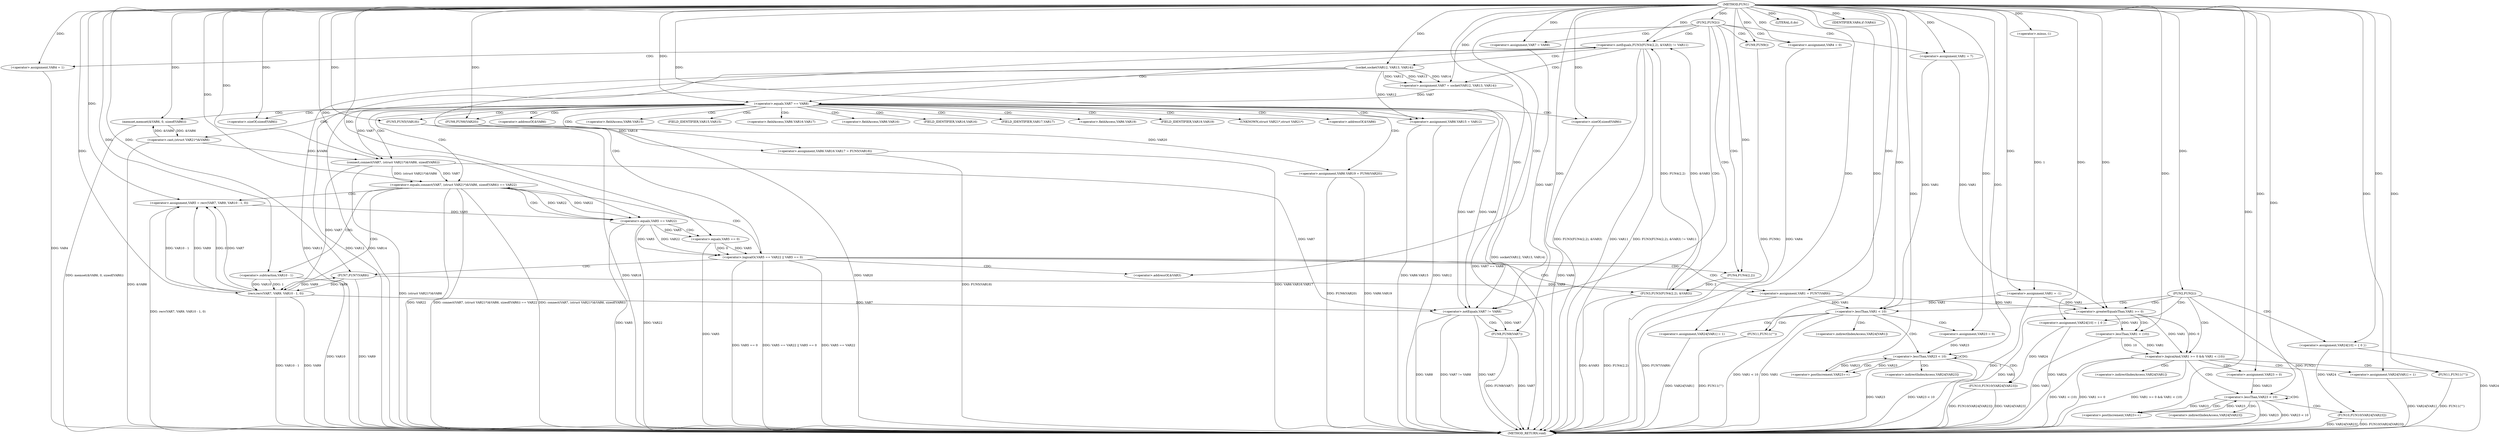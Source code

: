 digraph FUN1 {  
"1000100" [label = "(METHOD,FUN1)" ]
"1000304" [label = "(METHOD_RETURN,void)" ]
"1000103" [label = "(<operator>.assignment,VAR1 = -1)" ]
"1000105" [label = "(<operator>.minus,-1)" ]
"1000108" [label = "(FUN2,FUN2())" ]
"1000113" [label = "(<operator>.assignment,VAR4 = 0)" ]
"1000119" [label = "(<operator>.assignment,VAR7 = VAR8)" ]
"1000126" [label = "(<operator>.notEquals,FUN3(FUN4(2,2), &VAR3) != VAR11)" ]
"1000127" [label = "(FUN3,FUN3(FUN4(2,2), &VAR3))" ]
"1000128" [label = "(FUN4,FUN4(2,2))" ]
"1000136" [label = "(<operator>.assignment,VAR4 = 1)" ]
"1000139" [label = "(<operator>.assignment,VAR7 = socket(VAR12, VAR13, VAR14))" ]
"1000141" [label = "(socket,socket(VAR12, VAR13, VAR14))" ]
"1000146" [label = "(<operator>.equals,VAR7 == VAR8)" ]
"1000151" [label = "(memset,memset(&VAR6, 0, sizeof(VAR6)))" ]
"1000155" [label = "(<operator>.sizeOf,sizeof(VAR6))" ]
"1000157" [label = "(<operator>.assignment,VAR6.VAR15 = VAR12)" ]
"1000162" [label = "(<operator>.assignment,VAR6.VAR16.VAR17 = FUN5(VAR18))" ]
"1000168" [label = "(FUN5,FUN5(VAR18))" ]
"1000170" [label = "(<operator>.assignment,VAR6.VAR19 = FUN6(VAR20))" ]
"1000174" [label = "(FUN6,FUN6(VAR20))" ]
"1000177" [label = "(<operator>.equals,connect(VAR7, (struct VAR21*)&VAR6, sizeof(VAR6)) == VAR22)" ]
"1000178" [label = "(connect,connect(VAR7, (struct VAR21*)&VAR6, sizeof(VAR6)))" ]
"1000180" [label = "(<operator>.cast,(struct VAR21*)&VAR6)" ]
"1000184" [label = "(<operator>.sizeOf,sizeof(VAR6))" ]
"1000189" [label = "(<operator>.assignment,VAR5 = recv(VAR7, VAR9, VAR10 - 1, 0))" ]
"1000191" [label = "(recv,recv(VAR7, VAR9, VAR10 - 1, 0))" ]
"1000194" [label = "(<operator>.subtraction,VAR10 - 1)" ]
"1000199" [label = "(<operator>.logicalOr,VAR5 == VAR22 || VAR5 == 0)" ]
"1000200" [label = "(<operator>.equals,VAR5 == VAR22)" ]
"1000203" [label = "(<operator>.equals,VAR5 == 0)" ]
"1000208" [label = "(<operator>.assignment,VAR1 = FUN7(VAR9))" ]
"1000210" [label = "(FUN7,FUN7(VAR9))" ]
"1000212" [label = "(LITERAL,0,do)" ]
"1000214" [label = "(<operator>.notEquals,VAR7 != VAR8)" ]
"1000218" [label = "(FUN8,FUN8(VAR7))" ]
"1000221" [label = "(IDENTIFIER,VAR4,if (VAR4))" ]
"1000223" [label = "(FUN9,FUN9())" ]
"1000226" [label = "(<operator>.assignment,VAR1 = 7)" ]
"1000230" [label = "(FUN2,FUN2())" ]
"1000235" [label = "(<operator>.assignment,VAR24[10] = { 0 })" ]
"1000238" [label = "(<operator>.lessThan,VAR1 < 10)" ]
"1000242" [label = "(<operator>.assignment,VAR24[VAR1] = 1)" ]
"1000248" [label = "(<operator>.assignment,VAR23 = 0)" ]
"1000251" [label = "(<operator>.lessThan,VAR23 < 10)" ]
"1000254" [label = "(<operator>.postIncrement,VAR23++)" ]
"1000257" [label = "(FUN10,FUN10(VAR24[VAR23]))" ]
"1000263" [label = "(FUN11,FUN11(\"\"))" ]
"1000270" [label = "(<operator>.assignment,VAR24[10] = { 0 })" ]
"1000273" [label = "(<operator>.logicalAnd,VAR1 >= 0 && VAR1 < (10))" ]
"1000274" [label = "(<operator>.greaterEqualsThan,VAR1 >= 0)" ]
"1000277" [label = "(<operator>.lessThan,VAR1 < (10))" ]
"1000281" [label = "(<operator>.assignment,VAR24[VAR1] = 1)" ]
"1000287" [label = "(<operator>.assignment,VAR23 = 0)" ]
"1000290" [label = "(<operator>.lessThan,VAR23 < 10)" ]
"1000293" [label = "(<operator>.postIncrement,VAR23++)" ]
"1000296" [label = "(FUN10,FUN10(VAR24[VAR23]))" ]
"1000302" [label = "(FUN11,FUN11(\"\"))" ]
"1000131" [label = "(<operator>.addressOf,&VAR3)" ]
"1000152" [label = "(<operator>.addressOf,&VAR6)" ]
"1000158" [label = "(<operator>.fieldAccess,VAR6.VAR15)" ]
"1000160" [label = "(FIELD_IDENTIFIER,VAR15,VAR15)" ]
"1000163" [label = "(<operator>.fieldAccess,VAR6.VAR16.VAR17)" ]
"1000164" [label = "(<operator>.fieldAccess,VAR6.VAR16)" ]
"1000166" [label = "(FIELD_IDENTIFIER,VAR16,VAR16)" ]
"1000167" [label = "(FIELD_IDENTIFIER,VAR17,VAR17)" ]
"1000171" [label = "(<operator>.fieldAccess,VAR6.VAR19)" ]
"1000173" [label = "(FIELD_IDENTIFIER,VAR19,VAR19)" ]
"1000181" [label = "(UNKNOWN,struct VAR21*,struct VAR21*)" ]
"1000182" [label = "(<operator>.addressOf,&VAR6)" ]
"1000243" [label = "(<operator>.indirectIndexAccess,VAR24[VAR1])" ]
"1000258" [label = "(<operator>.indirectIndexAccess,VAR24[VAR23])" ]
"1000282" [label = "(<operator>.indirectIndexAccess,VAR24[VAR1])" ]
"1000297" [label = "(<operator>.indirectIndexAccess,VAR24[VAR23])" ]
  "1000141" -> "1000304"  [ label = "DDG: VAR12"] 
  "1000184" -> "1000304"  [ label = "DDG: VAR6"] 
  "1000126" -> "1000304"  [ label = "DDG: FUN3(FUN4(2,2), &VAR3)"] 
  "1000126" -> "1000304"  [ label = "DDG: VAR11"] 
  "1000296" -> "1000304"  [ label = "DDG: VAR24[VAR23]"] 
  "1000127" -> "1000304"  [ label = "DDG: FUN4(2,2)"] 
  "1000180" -> "1000304"  [ label = "DDG: &VAR6"] 
  "1000177" -> "1000304"  [ label = "DDG: connect(VAR7, (struct VAR21*)&VAR6, sizeof(VAR6))"] 
  "1000162" -> "1000304"  [ label = "DDG: FUN5(VAR18)"] 
  "1000177" -> "1000304"  [ label = "DDG: VAR22"] 
  "1000126" -> "1000304"  [ label = "DDG: FUN3(FUN4(2,2), &VAR3) != VAR11"] 
  "1000290" -> "1000304"  [ label = "DDG: VAR23"] 
  "1000251" -> "1000304"  [ label = "DDG: VAR23 < 10"] 
  "1000191" -> "1000304"  [ label = "DDG: VAR10 - 1"] 
  "1000200" -> "1000304"  [ label = "DDG: VAR5"] 
  "1000223" -> "1000304"  [ label = "DDG: FUN9()"] 
  "1000281" -> "1000304"  [ label = "DDG: VAR24[VAR1]"] 
  "1000208" -> "1000304"  [ label = "DDG: FUN7(VAR9)"] 
  "1000235" -> "1000304"  [ label = "DDG: VAR24"] 
  "1000151" -> "1000304"  [ label = "DDG: memset(&VAR6, 0, sizeof(VAR6))"] 
  "1000238" -> "1000304"  [ label = "DDG: VAR1"] 
  "1000274" -> "1000304"  [ label = "DDG: VAR1"] 
  "1000290" -> "1000304"  [ label = "DDG: VAR23 < 10"] 
  "1000168" -> "1000304"  [ label = "DDG: VAR18"] 
  "1000199" -> "1000304"  [ label = "DDG: VAR5 == VAR22"] 
  "1000214" -> "1000304"  [ label = "DDG: VAR8"] 
  "1000296" -> "1000304"  [ label = "DDG: FUN10(VAR24[VAR23])"] 
  "1000103" -> "1000304"  [ label = "DDG: -1"] 
  "1000218" -> "1000304"  [ label = "DDG: VAR7"] 
  "1000214" -> "1000304"  [ label = "DDG: VAR7 != VAR8"] 
  "1000238" -> "1000304"  [ label = "DDG: VAR1 < 10"] 
  "1000113" -> "1000304"  [ label = "DDG: VAR4"] 
  "1000139" -> "1000304"  [ label = "DDG: socket(VAR12, VAR13, VAR14)"] 
  "1000194" -> "1000304"  [ label = "DDG: VAR10"] 
  "1000251" -> "1000304"  [ label = "DDG: VAR23"] 
  "1000141" -> "1000304"  [ label = "DDG: VAR14"] 
  "1000157" -> "1000304"  [ label = "DDG: VAR6.VAR15"] 
  "1000189" -> "1000304"  [ label = "DDG: recv(VAR7, VAR9, VAR10 - 1, 0)"] 
  "1000273" -> "1000304"  [ label = "DDG: VAR1 >= 0"] 
  "1000263" -> "1000304"  [ label = "DDG: FUN11(\"\")"] 
  "1000178" -> "1000304"  [ label = "DDG: (struct VAR21*)&VAR6"] 
  "1000218" -> "1000304"  [ label = "DDG: FUN8(VAR7)"] 
  "1000199" -> "1000304"  [ label = "DDG: VAR5 == 0"] 
  "1000257" -> "1000304"  [ label = "DDG: VAR24[VAR23]"] 
  "1000302" -> "1000304"  [ label = "DDG: FUN11(\"\")"] 
  "1000277" -> "1000304"  [ label = "DDG: VAR1"] 
  "1000199" -> "1000304"  [ label = "DDG: VAR5 == VAR22 || VAR5 == 0"] 
  "1000273" -> "1000304"  [ label = "DDG: VAR1 >= 0 && VAR1 < (10)"] 
  "1000191" -> "1000304"  [ label = "DDG: VAR9"] 
  "1000210" -> "1000304"  [ label = "DDG: VAR9"] 
  "1000273" -> "1000304"  [ label = "DDG: VAR1 < (10)"] 
  "1000170" -> "1000304"  [ label = "DDG: VAR6.VAR19"] 
  "1000141" -> "1000304"  [ label = "DDG: VAR13"] 
  "1000230" -> "1000304"  [ label = "DDG: FUN2()"] 
  "1000214" -> "1000304"  [ label = "DDG: VAR7"] 
  "1000177" -> "1000304"  [ label = "DDG: connect(VAR7, (struct VAR21*)&VAR6, sizeof(VAR6)) == VAR22"] 
  "1000257" -> "1000304"  [ label = "DDG: FUN10(VAR24[VAR23])"] 
  "1000162" -> "1000304"  [ label = "DDG: VAR6.VAR16.VAR17"] 
  "1000146" -> "1000304"  [ label = "DDG: VAR7 == VAR8"] 
  "1000157" -> "1000304"  [ label = "DDG: VAR12"] 
  "1000270" -> "1000304"  [ label = "DDG: VAR24"] 
  "1000170" -> "1000304"  [ label = "DDG: FUN6(VAR20)"] 
  "1000136" -> "1000304"  [ label = "DDG: VAR4"] 
  "1000242" -> "1000304"  [ label = "DDG: VAR24[VAR1]"] 
  "1000174" -> "1000304"  [ label = "DDG: VAR20"] 
  "1000203" -> "1000304"  [ label = "DDG: VAR5"] 
  "1000127" -> "1000304"  [ label = "DDG: &VAR3"] 
  "1000200" -> "1000304"  [ label = "DDG: VAR22"] 
  "1000105" -> "1000103"  [ label = "DDG: 1"] 
  "1000100" -> "1000103"  [ label = "DDG: "] 
  "1000100" -> "1000105"  [ label = "DDG: "] 
  "1000100" -> "1000108"  [ label = "DDG: "] 
  "1000100" -> "1000113"  [ label = "DDG: "] 
  "1000100" -> "1000119"  [ label = "DDG: "] 
  "1000127" -> "1000126"  [ label = "DDG: FUN4(2,2)"] 
  "1000127" -> "1000126"  [ label = "DDG: &VAR3"] 
  "1000128" -> "1000127"  [ label = "DDG: 2"] 
  "1000100" -> "1000128"  [ label = "DDG: "] 
  "1000100" -> "1000126"  [ label = "DDG: "] 
  "1000100" -> "1000136"  [ label = "DDG: "] 
  "1000141" -> "1000139"  [ label = "DDG: VAR12"] 
  "1000141" -> "1000139"  [ label = "DDG: VAR13"] 
  "1000141" -> "1000139"  [ label = "DDG: VAR14"] 
  "1000100" -> "1000139"  [ label = "DDG: "] 
  "1000100" -> "1000141"  [ label = "DDG: "] 
  "1000139" -> "1000146"  [ label = "DDG: VAR7"] 
  "1000100" -> "1000146"  [ label = "DDG: "] 
  "1000180" -> "1000151"  [ label = "DDG: &VAR6"] 
  "1000100" -> "1000151"  [ label = "DDG: "] 
  "1000100" -> "1000155"  [ label = "DDG: "] 
  "1000141" -> "1000157"  [ label = "DDG: VAR12"] 
  "1000100" -> "1000157"  [ label = "DDG: "] 
  "1000168" -> "1000162"  [ label = "DDG: VAR18"] 
  "1000100" -> "1000168"  [ label = "DDG: "] 
  "1000174" -> "1000170"  [ label = "DDG: VAR20"] 
  "1000100" -> "1000174"  [ label = "DDG: "] 
  "1000178" -> "1000177"  [ label = "DDG: VAR7"] 
  "1000178" -> "1000177"  [ label = "DDG: (struct VAR21*)&VAR6"] 
  "1000146" -> "1000178"  [ label = "DDG: VAR7"] 
  "1000100" -> "1000178"  [ label = "DDG: "] 
  "1000180" -> "1000178"  [ label = "DDG: &VAR6"] 
  "1000151" -> "1000180"  [ label = "DDG: &VAR6"] 
  "1000100" -> "1000184"  [ label = "DDG: "] 
  "1000200" -> "1000177"  [ label = "DDG: VAR22"] 
  "1000100" -> "1000177"  [ label = "DDG: "] 
  "1000191" -> "1000189"  [ label = "DDG: VAR7"] 
  "1000191" -> "1000189"  [ label = "DDG: VAR9"] 
  "1000191" -> "1000189"  [ label = "DDG: VAR10 - 1"] 
  "1000191" -> "1000189"  [ label = "DDG: 0"] 
  "1000100" -> "1000189"  [ label = "DDG: "] 
  "1000178" -> "1000191"  [ label = "DDG: VAR7"] 
  "1000100" -> "1000191"  [ label = "DDG: "] 
  "1000210" -> "1000191"  [ label = "DDG: VAR9"] 
  "1000194" -> "1000191"  [ label = "DDG: VAR10"] 
  "1000194" -> "1000191"  [ label = "DDG: 1"] 
  "1000100" -> "1000194"  [ label = "DDG: "] 
  "1000200" -> "1000199"  [ label = "DDG: VAR5"] 
  "1000200" -> "1000199"  [ label = "DDG: VAR22"] 
  "1000189" -> "1000200"  [ label = "DDG: VAR5"] 
  "1000100" -> "1000200"  [ label = "DDG: "] 
  "1000177" -> "1000200"  [ label = "DDG: VAR22"] 
  "1000203" -> "1000199"  [ label = "DDG: VAR5"] 
  "1000203" -> "1000199"  [ label = "DDG: 0"] 
  "1000200" -> "1000203"  [ label = "DDG: VAR5"] 
  "1000100" -> "1000203"  [ label = "DDG: "] 
  "1000210" -> "1000208"  [ label = "DDG: VAR9"] 
  "1000100" -> "1000208"  [ label = "DDG: "] 
  "1000191" -> "1000210"  [ label = "DDG: VAR9"] 
  "1000100" -> "1000210"  [ label = "DDG: "] 
  "1000100" -> "1000212"  [ label = "DDG: "] 
  "1000178" -> "1000214"  [ label = "DDG: VAR7"] 
  "1000119" -> "1000214"  [ label = "DDG: VAR7"] 
  "1000146" -> "1000214"  [ label = "DDG: VAR7"] 
  "1000191" -> "1000214"  [ label = "DDG: VAR7"] 
  "1000100" -> "1000214"  [ label = "DDG: "] 
  "1000146" -> "1000214"  [ label = "DDG: VAR8"] 
  "1000214" -> "1000218"  [ label = "DDG: VAR7"] 
  "1000100" -> "1000218"  [ label = "DDG: "] 
  "1000100" -> "1000221"  [ label = "DDG: "] 
  "1000100" -> "1000223"  [ label = "DDG: "] 
  "1000100" -> "1000226"  [ label = "DDG: "] 
  "1000100" -> "1000230"  [ label = "DDG: "] 
  "1000100" -> "1000235"  [ label = "DDG: "] 
  "1000226" -> "1000238"  [ label = "DDG: VAR1"] 
  "1000208" -> "1000238"  [ label = "DDG: VAR1"] 
  "1000103" -> "1000238"  [ label = "DDG: VAR1"] 
  "1000100" -> "1000238"  [ label = "DDG: "] 
  "1000100" -> "1000242"  [ label = "DDG: "] 
  "1000100" -> "1000248"  [ label = "DDG: "] 
  "1000254" -> "1000251"  [ label = "DDG: VAR23"] 
  "1000248" -> "1000251"  [ label = "DDG: VAR23"] 
  "1000100" -> "1000251"  [ label = "DDG: "] 
  "1000251" -> "1000254"  [ label = "DDG: VAR23"] 
  "1000100" -> "1000254"  [ label = "DDG: "] 
  "1000235" -> "1000257"  [ label = "DDG: VAR24"] 
  "1000100" -> "1000263"  [ label = "DDG: "] 
  "1000100" -> "1000270"  [ label = "DDG: "] 
  "1000274" -> "1000273"  [ label = "DDG: VAR1"] 
  "1000274" -> "1000273"  [ label = "DDG: 0"] 
  "1000226" -> "1000274"  [ label = "DDG: VAR1"] 
  "1000208" -> "1000274"  [ label = "DDG: VAR1"] 
  "1000103" -> "1000274"  [ label = "DDG: VAR1"] 
  "1000100" -> "1000274"  [ label = "DDG: "] 
  "1000277" -> "1000273"  [ label = "DDG: VAR1"] 
  "1000277" -> "1000273"  [ label = "DDG: 10"] 
  "1000274" -> "1000277"  [ label = "DDG: VAR1"] 
  "1000100" -> "1000277"  [ label = "DDG: "] 
  "1000100" -> "1000281"  [ label = "DDG: "] 
  "1000100" -> "1000287"  [ label = "DDG: "] 
  "1000293" -> "1000290"  [ label = "DDG: VAR23"] 
  "1000287" -> "1000290"  [ label = "DDG: VAR23"] 
  "1000100" -> "1000290"  [ label = "DDG: "] 
  "1000290" -> "1000293"  [ label = "DDG: VAR23"] 
  "1000100" -> "1000293"  [ label = "DDG: "] 
  "1000270" -> "1000296"  [ label = "DDG: VAR24"] 
  "1000100" -> "1000302"  [ label = "DDG: "] 
  "1000108" -> "1000127"  [ label = "CDG: "] 
  "1000108" -> "1000128"  [ label = "CDG: "] 
  "1000108" -> "1000214"  [ label = "CDG: "] 
  "1000108" -> "1000126"  [ label = "CDG: "] 
  "1000108" -> "1000226"  [ label = "CDG: "] 
  "1000108" -> "1000119"  [ label = "CDG: "] 
  "1000108" -> "1000131"  [ label = "CDG: "] 
  "1000108" -> "1000113"  [ label = "CDG: "] 
  "1000108" -> "1000223"  [ label = "CDG: "] 
  "1000126" -> "1000141"  [ label = "CDG: "] 
  "1000126" -> "1000139"  [ label = "CDG: "] 
  "1000126" -> "1000146"  [ label = "CDG: "] 
  "1000126" -> "1000136"  [ label = "CDG: "] 
  "1000146" -> "1000164"  [ label = "CDG: "] 
  "1000146" -> "1000174"  [ label = "CDG: "] 
  "1000146" -> "1000182"  [ label = "CDG: "] 
  "1000146" -> "1000166"  [ label = "CDG: "] 
  "1000146" -> "1000180"  [ label = "CDG: "] 
  "1000146" -> "1000157"  [ label = "CDG: "] 
  "1000146" -> "1000167"  [ label = "CDG: "] 
  "1000146" -> "1000151"  [ label = "CDG: "] 
  "1000146" -> "1000160"  [ label = "CDG: "] 
  "1000146" -> "1000152"  [ label = "CDG: "] 
  "1000146" -> "1000163"  [ label = "CDG: "] 
  "1000146" -> "1000168"  [ label = "CDG: "] 
  "1000146" -> "1000178"  [ label = "CDG: "] 
  "1000146" -> "1000173"  [ label = "CDG: "] 
  "1000146" -> "1000158"  [ label = "CDG: "] 
  "1000146" -> "1000155"  [ label = "CDG: "] 
  "1000146" -> "1000170"  [ label = "CDG: "] 
  "1000146" -> "1000171"  [ label = "CDG: "] 
  "1000146" -> "1000184"  [ label = "CDG: "] 
  "1000146" -> "1000177"  [ label = "CDG: "] 
  "1000146" -> "1000162"  [ label = "CDG: "] 
  "1000146" -> "1000181"  [ label = "CDG: "] 
  "1000177" -> "1000200"  [ label = "CDG: "] 
  "1000177" -> "1000191"  [ label = "CDG: "] 
  "1000177" -> "1000199"  [ label = "CDG: "] 
  "1000177" -> "1000194"  [ label = "CDG: "] 
  "1000177" -> "1000189"  [ label = "CDG: "] 
  "1000199" -> "1000208"  [ label = "CDG: "] 
  "1000199" -> "1000210"  [ label = "CDG: "] 
  "1000199" -> "1000127"  [ label = "CDG: "] 
  "1000199" -> "1000128"  [ label = "CDG: "] 
  "1000199" -> "1000126"  [ label = "CDG: "] 
  "1000199" -> "1000131"  [ label = "CDG: "] 
  "1000200" -> "1000203"  [ label = "CDG: "] 
  "1000214" -> "1000218"  [ label = "CDG: "] 
  "1000230" -> "1000238"  [ label = "CDG: "] 
  "1000230" -> "1000274"  [ label = "CDG: "] 
  "1000230" -> "1000235"  [ label = "CDG: "] 
  "1000230" -> "1000273"  [ label = "CDG: "] 
  "1000230" -> "1000270"  [ label = "CDG: "] 
  "1000238" -> "1000243"  [ label = "CDG: "] 
  "1000238" -> "1000251"  [ label = "CDG: "] 
  "1000238" -> "1000242"  [ label = "CDG: "] 
  "1000238" -> "1000248"  [ label = "CDG: "] 
  "1000238" -> "1000263"  [ label = "CDG: "] 
  "1000251" -> "1000258"  [ label = "CDG: "] 
  "1000251" -> "1000251"  [ label = "CDG: "] 
  "1000251" -> "1000254"  [ label = "CDG: "] 
  "1000251" -> "1000257"  [ label = "CDG: "] 
  "1000273" -> "1000302"  [ label = "CDG: "] 
  "1000273" -> "1000281"  [ label = "CDG: "] 
  "1000273" -> "1000282"  [ label = "CDG: "] 
  "1000273" -> "1000290"  [ label = "CDG: "] 
  "1000273" -> "1000287"  [ label = "CDG: "] 
  "1000274" -> "1000277"  [ label = "CDG: "] 
  "1000290" -> "1000293"  [ label = "CDG: "] 
  "1000290" -> "1000297"  [ label = "CDG: "] 
  "1000290" -> "1000290"  [ label = "CDG: "] 
  "1000290" -> "1000296"  [ label = "CDG: "] 
}
